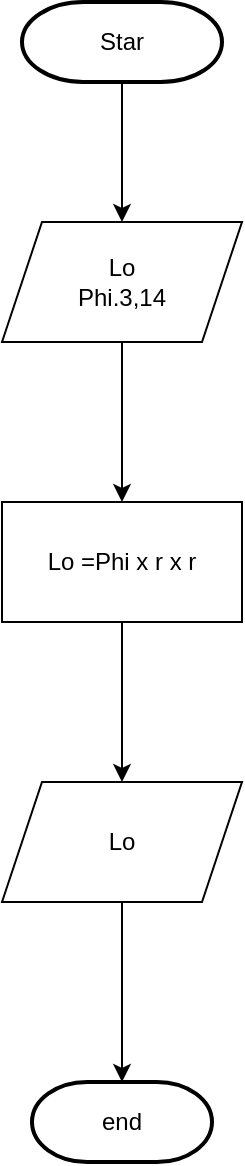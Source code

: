<mxfile version="22.0.8" type="github">
  <diagram name="Page-1" id="eMxRTGhnJrCXlG1Rxq2y">
    <mxGraphModel dx="880" dy="442" grid="1" gridSize="10" guides="1" tooltips="1" connect="1" arrows="1" fold="1" page="1" pageScale="1" pageWidth="850" pageHeight="1100" math="0" shadow="0">
      <root>
        <mxCell id="0" />
        <mxCell id="1" parent="0" />
        <mxCell id="tOPvW4DjYDTK1d7Psmj2-3" value="" style="edgeStyle=orthogonalEdgeStyle;rounded=0;orthogonalLoop=1;jettySize=auto;html=1;" edge="1" parent="1" source="tOPvW4DjYDTK1d7Psmj2-1">
          <mxGeometry relative="1" as="geometry">
            <mxPoint x="410" y="180" as="targetPoint" />
          </mxGeometry>
        </mxCell>
        <mxCell id="tOPvW4DjYDTK1d7Psmj2-1" value="Star" style="strokeWidth=2;html=1;shape=mxgraph.flowchart.terminator;whiteSpace=wrap;" vertex="1" parent="1">
          <mxGeometry x="360" y="70" width="100" height="40" as="geometry" />
        </mxCell>
        <mxCell id="tOPvW4DjYDTK1d7Psmj2-6" value="" style="edgeStyle=orthogonalEdgeStyle;rounded=0;orthogonalLoop=1;jettySize=auto;html=1;" edge="1" parent="1" source="tOPvW4DjYDTK1d7Psmj2-4">
          <mxGeometry relative="1" as="geometry">
            <mxPoint x="410" y="320" as="targetPoint" />
          </mxGeometry>
        </mxCell>
        <mxCell id="tOPvW4DjYDTK1d7Psmj2-4" value="&lt;div&gt;Lo&lt;/div&gt;&lt;div&gt;Phi.3,14&lt;br&gt;&lt;/div&gt;" style="shape=parallelogram;perimeter=parallelogramPerimeter;whiteSpace=wrap;html=1;fixedSize=1;" vertex="1" parent="1">
          <mxGeometry x="350" y="180" width="120" height="60" as="geometry" />
        </mxCell>
        <mxCell id="tOPvW4DjYDTK1d7Psmj2-9" value="" style="edgeStyle=orthogonalEdgeStyle;rounded=0;orthogonalLoop=1;jettySize=auto;html=1;" edge="1" parent="1" source="tOPvW4DjYDTK1d7Psmj2-7">
          <mxGeometry relative="1" as="geometry">
            <mxPoint x="410" y="460" as="targetPoint" />
          </mxGeometry>
        </mxCell>
        <mxCell id="tOPvW4DjYDTK1d7Psmj2-7" value="Lo =Phi x r x r" style="rounded=0;whiteSpace=wrap;html=1;" vertex="1" parent="1">
          <mxGeometry x="350" y="320" width="120" height="60" as="geometry" />
        </mxCell>
        <mxCell id="tOPvW4DjYDTK1d7Psmj2-13" value="" style="edgeStyle=orthogonalEdgeStyle;rounded=0;orthogonalLoop=1;jettySize=auto;html=1;" edge="1" parent="1" source="tOPvW4DjYDTK1d7Psmj2-10" target="tOPvW4DjYDTK1d7Psmj2-11">
          <mxGeometry relative="1" as="geometry" />
        </mxCell>
        <mxCell id="tOPvW4DjYDTK1d7Psmj2-10" value="Lo" style="shape=parallelogram;perimeter=parallelogramPerimeter;whiteSpace=wrap;html=1;fixedSize=1;" vertex="1" parent="1">
          <mxGeometry x="350" y="460" width="120" height="60" as="geometry" />
        </mxCell>
        <mxCell id="tOPvW4DjYDTK1d7Psmj2-11" value="end" style="strokeWidth=2;html=1;shape=mxgraph.flowchart.terminator;whiteSpace=wrap;" vertex="1" parent="1">
          <mxGeometry x="365" y="610" width="90" height="40" as="geometry" />
        </mxCell>
      </root>
    </mxGraphModel>
  </diagram>
</mxfile>
